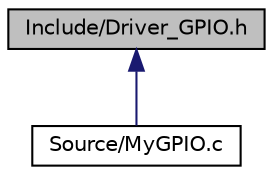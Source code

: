 digraph "Include/Driver_GPIO.h"
{
 // LATEX_PDF_SIZE
  edge [fontname="Helvetica",fontsize="10",labelfontname="Helvetica",labelfontsize="10"];
  node [fontname="Helvetica",fontsize="10",shape=record];
  Node1 [label="Include/Driver_GPIO.h",height=0.2,width=0.4,color="black", fillcolor="grey75", style="filled", fontcolor="black",tooltip="Driver to control GPIOs."];
  Node1 -> Node2 [dir="back",color="midnightblue",fontsize="10",style="solid",fontname="Helvetica"];
  Node2 [label="Source/MyGPIO.c",height=0.2,width=0.4,color="black", fillcolor="white", style="filled",URL="$MyGPIO_8c.html",tooltip=" "];
}
